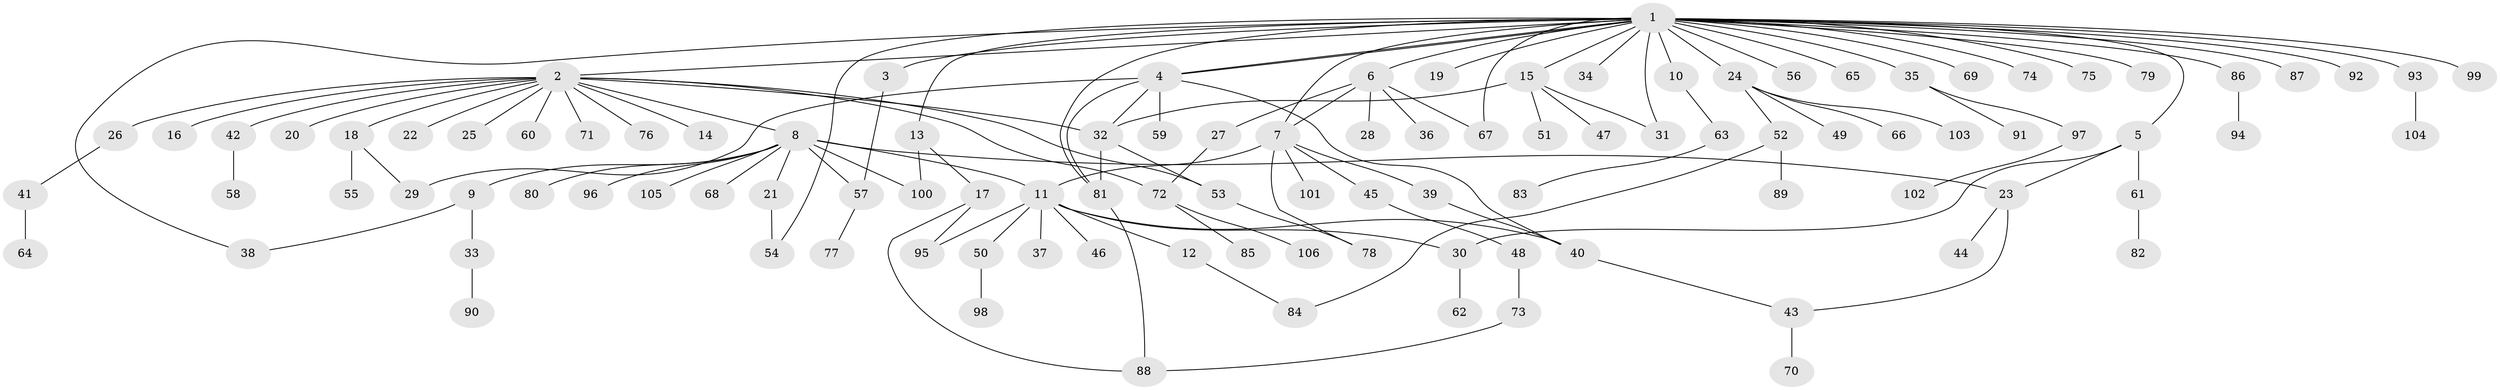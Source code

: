 // Generated by graph-tools (version 1.1) at 2025/48/03/09/25 04:48:46]
// undirected, 106 vertices, 131 edges
graph export_dot {
graph [start="1"]
  node [color=gray90,style=filled];
  1;
  2;
  3;
  4;
  5;
  6;
  7;
  8;
  9;
  10;
  11;
  12;
  13;
  14;
  15;
  16;
  17;
  18;
  19;
  20;
  21;
  22;
  23;
  24;
  25;
  26;
  27;
  28;
  29;
  30;
  31;
  32;
  33;
  34;
  35;
  36;
  37;
  38;
  39;
  40;
  41;
  42;
  43;
  44;
  45;
  46;
  47;
  48;
  49;
  50;
  51;
  52;
  53;
  54;
  55;
  56;
  57;
  58;
  59;
  60;
  61;
  62;
  63;
  64;
  65;
  66;
  67;
  68;
  69;
  70;
  71;
  72;
  73;
  74;
  75;
  76;
  77;
  78;
  79;
  80;
  81;
  82;
  83;
  84;
  85;
  86;
  87;
  88;
  89;
  90;
  91;
  92;
  93;
  94;
  95;
  96;
  97;
  98;
  99;
  100;
  101;
  102;
  103;
  104;
  105;
  106;
  1 -- 2;
  1 -- 3;
  1 -- 4;
  1 -- 4;
  1 -- 5;
  1 -- 6;
  1 -- 7;
  1 -- 10;
  1 -- 13;
  1 -- 15;
  1 -- 19;
  1 -- 24;
  1 -- 31;
  1 -- 34;
  1 -- 35;
  1 -- 38;
  1 -- 54;
  1 -- 56;
  1 -- 65;
  1 -- 67;
  1 -- 69;
  1 -- 74;
  1 -- 75;
  1 -- 79;
  1 -- 81;
  1 -- 86;
  1 -- 87;
  1 -- 92;
  1 -- 93;
  1 -- 99;
  2 -- 8;
  2 -- 14;
  2 -- 16;
  2 -- 18;
  2 -- 20;
  2 -- 22;
  2 -- 25;
  2 -- 26;
  2 -- 32;
  2 -- 42;
  2 -- 53;
  2 -- 60;
  2 -- 71;
  2 -- 72;
  2 -- 76;
  3 -- 57;
  4 -- 29;
  4 -- 32;
  4 -- 40;
  4 -- 59;
  4 -- 81;
  5 -- 23;
  5 -- 30;
  5 -- 61;
  6 -- 7;
  6 -- 27;
  6 -- 28;
  6 -- 36;
  6 -- 67;
  7 -- 11;
  7 -- 39;
  7 -- 45;
  7 -- 78;
  7 -- 101;
  8 -- 9;
  8 -- 11;
  8 -- 21;
  8 -- 23;
  8 -- 57;
  8 -- 68;
  8 -- 80;
  8 -- 96;
  8 -- 100;
  8 -- 105;
  9 -- 33;
  9 -- 38;
  10 -- 63;
  11 -- 12;
  11 -- 30;
  11 -- 37;
  11 -- 40;
  11 -- 46;
  11 -- 50;
  11 -- 95;
  12 -- 84;
  13 -- 17;
  13 -- 100;
  15 -- 31;
  15 -- 32;
  15 -- 47;
  15 -- 51;
  17 -- 88;
  17 -- 95;
  18 -- 29;
  18 -- 55;
  21 -- 54;
  23 -- 43;
  23 -- 44;
  24 -- 49;
  24 -- 52;
  24 -- 66;
  24 -- 103;
  26 -- 41;
  27 -- 72;
  30 -- 62;
  32 -- 53;
  32 -- 81;
  33 -- 90;
  35 -- 91;
  35 -- 97;
  39 -- 40;
  40 -- 43;
  41 -- 64;
  42 -- 58;
  43 -- 70;
  45 -- 48;
  48 -- 73;
  50 -- 98;
  52 -- 84;
  52 -- 89;
  53 -- 78;
  57 -- 77;
  61 -- 82;
  63 -- 83;
  72 -- 85;
  72 -- 106;
  73 -- 88;
  81 -- 88;
  86 -- 94;
  93 -- 104;
  97 -- 102;
}
